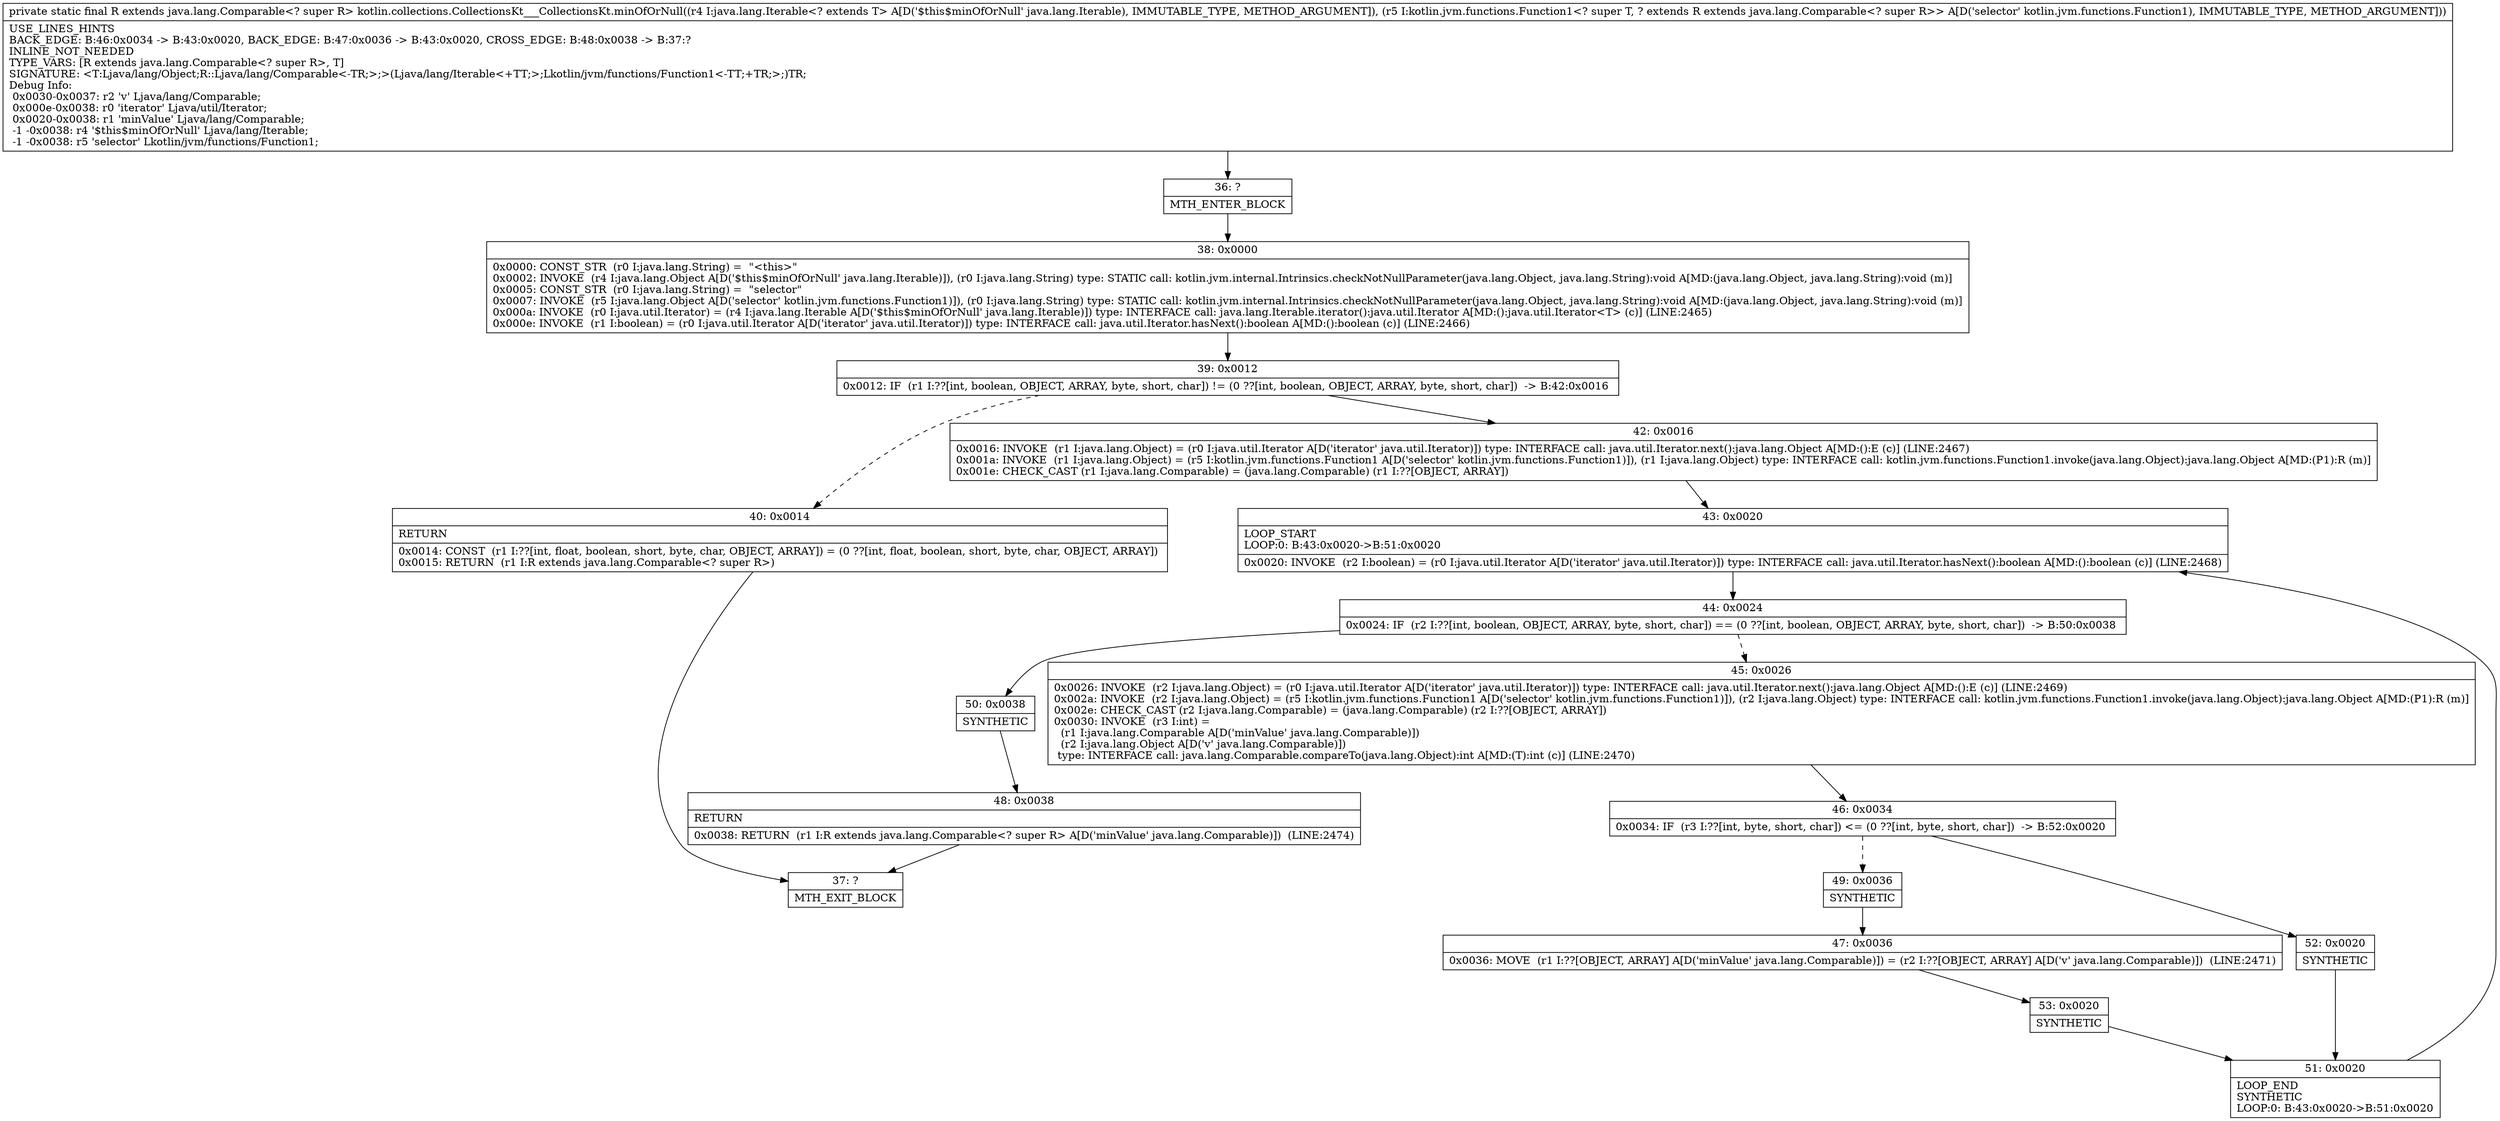 digraph "CFG forkotlin.collections.CollectionsKt___CollectionsKt.minOfOrNull(Ljava\/lang\/Iterable;Lkotlin\/jvm\/functions\/Function1;)Ljava\/lang\/Comparable;" {
Node_36 [shape=record,label="{36\:\ ?|MTH_ENTER_BLOCK\l}"];
Node_38 [shape=record,label="{38\:\ 0x0000|0x0000: CONST_STR  (r0 I:java.lang.String) =  \"\<this\>\" \l0x0002: INVOKE  (r4 I:java.lang.Object A[D('$this$minOfOrNull' java.lang.Iterable)]), (r0 I:java.lang.String) type: STATIC call: kotlin.jvm.internal.Intrinsics.checkNotNullParameter(java.lang.Object, java.lang.String):void A[MD:(java.lang.Object, java.lang.String):void (m)]\l0x0005: CONST_STR  (r0 I:java.lang.String) =  \"selector\" \l0x0007: INVOKE  (r5 I:java.lang.Object A[D('selector' kotlin.jvm.functions.Function1)]), (r0 I:java.lang.String) type: STATIC call: kotlin.jvm.internal.Intrinsics.checkNotNullParameter(java.lang.Object, java.lang.String):void A[MD:(java.lang.Object, java.lang.String):void (m)]\l0x000a: INVOKE  (r0 I:java.util.Iterator) = (r4 I:java.lang.Iterable A[D('$this$minOfOrNull' java.lang.Iterable)]) type: INTERFACE call: java.lang.Iterable.iterator():java.util.Iterator A[MD:():java.util.Iterator\<T\> (c)] (LINE:2465)\l0x000e: INVOKE  (r1 I:boolean) = (r0 I:java.util.Iterator A[D('iterator' java.util.Iterator)]) type: INTERFACE call: java.util.Iterator.hasNext():boolean A[MD:():boolean (c)] (LINE:2466)\l}"];
Node_39 [shape=record,label="{39\:\ 0x0012|0x0012: IF  (r1 I:??[int, boolean, OBJECT, ARRAY, byte, short, char]) != (0 ??[int, boolean, OBJECT, ARRAY, byte, short, char])  \-\> B:42:0x0016 \l}"];
Node_40 [shape=record,label="{40\:\ 0x0014|RETURN\l|0x0014: CONST  (r1 I:??[int, float, boolean, short, byte, char, OBJECT, ARRAY]) = (0 ??[int, float, boolean, short, byte, char, OBJECT, ARRAY]) \l0x0015: RETURN  (r1 I:R extends java.lang.Comparable\<? super R\>) \l}"];
Node_37 [shape=record,label="{37\:\ ?|MTH_EXIT_BLOCK\l}"];
Node_42 [shape=record,label="{42\:\ 0x0016|0x0016: INVOKE  (r1 I:java.lang.Object) = (r0 I:java.util.Iterator A[D('iterator' java.util.Iterator)]) type: INTERFACE call: java.util.Iterator.next():java.lang.Object A[MD:():E (c)] (LINE:2467)\l0x001a: INVOKE  (r1 I:java.lang.Object) = (r5 I:kotlin.jvm.functions.Function1 A[D('selector' kotlin.jvm.functions.Function1)]), (r1 I:java.lang.Object) type: INTERFACE call: kotlin.jvm.functions.Function1.invoke(java.lang.Object):java.lang.Object A[MD:(P1):R (m)]\l0x001e: CHECK_CAST (r1 I:java.lang.Comparable) = (java.lang.Comparable) (r1 I:??[OBJECT, ARRAY]) \l}"];
Node_43 [shape=record,label="{43\:\ 0x0020|LOOP_START\lLOOP:0: B:43:0x0020\-\>B:51:0x0020\l|0x0020: INVOKE  (r2 I:boolean) = (r0 I:java.util.Iterator A[D('iterator' java.util.Iterator)]) type: INTERFACE call: java.util.Iterator.hasNext():boolean A[MD:():boolean (c)] (LINE:2468)\l}"];
Node_44 [shape=record,label="{44\:\ 0x0024|0x0024: IF  (r2 I:??[int, boolean, OBJECT, ARRAY, byte, short, char]) == (0 ??[int, boolean, OBJECT, ARRAY, byte, short, char])  \-\> B:50:0x0038 \l}"];
Node_45 [shape=record,label="{45\:\ 0x0026|0x0026: INVOKE  (r2 I:java.lang.Object) = (r0 I:java.util.Iterator A[D('iterator' java.util.Iterator)]) type: INTERFACE call: java.util.Iterator.next():java.lang.Object A[MD:():E (c)] (LINE:2469)\l0x002a: INVOKE  (r2 I:java.lang.Object) = (r5 I:kotlin.jvm.functions.Function1 A[D('selector' kotlin.jvm.functions.Function1)]), (r2 I:java.lang.Object) type: INTERFACE call: kotlin.jvm.functions.Function1.invoke(java.lang.Object):java.lang.Object A[MD:(P1):R (m)]\l0x002e: CHECK_CAST (r2 I:java.lang.Comparable) = (java.lang.Comparable) (r2 I:??[OBJECT, ARRAY]) \l0x0030: INVOKE  (r3 I:int) = \l  (r1 I:java.lang.Comparable A[D('minValue' java.lang.Comparable)])\l  (r2 I:java.lang.Object A[D('v' java.lang.Comparable)])\l type: INTERFACE call: java.lang.Comparable.compareTo(java.lang.Object):int A[MD:(T):int (c)] (LINE:2470)\l}"];
Node_46 [shape=record,label="{46\:\ 0x0034|0x0034: IF  (r3 I:??[int, byte, short, char]) \<= (0 ??[int, byte, short, char])  \-\> B:52:0x0020 \l}"];
Node_49 [shape=record,label="{49\:\ 0x0036|SYNTHETIC\l}"];
Node_47 [shape=record,label="{47\:\ 0x0036|0x0036: MOVE  (r1 I:??[OBJECT, ARRAY] A[D('minValue' java.lang.Comparable)]) = (r2 I:??[OBJECT, ARRAY] A[D('v' java.lang.Comparable)])  (LINE:2471)\l}"];
Node_53 [shape=record,label="{53\:\ 0x0020|SYNTHETIC\l}"];
Node_51 [shape=record,label="{51\:\ 0x0020|LOOP_END\lSYNTHETIC\lLOOP:0: B:43:0x0020\-\>B:51:0x0020\l}"];
Node_52 [shape=record,label="{52\:\ 0x0020|SYNTHETIC\l}"];
Node_50 [shape=record,label="{50\:\ 0x0038|SYNTHETIC\l}"];
Node_48 [shape=record,label="{48\:\ 0x0038|RETURN\l|0x0038: RETURN  (r1 I:R extends java.lang.Comparable\<? super R\> A[D('minValue' java.lang.Comparable)])  (LINE:2474)\l}"];
MethodNode[shape=record,label="{private static final R extends java.lang.Comparable\<? super R\> kotlin.collections.CollectionsKt___CollectionsKt.minOfOrNull((r4 I:java.lang.Iterable\<? extends T\> A[D('$this$minOfOrNull' java.lang.Iterable), IMMUTABLE_TYPE, METHOD_ARGUMENT]), (r5 I:kotlin.jvm.functions.Function1\<? super T, ? extends R extends java.lang.Comparable\<? super R\>\> A[D('selector' kotlin.jvm.functions.Function1), IMMUTABLE_TYPE, METHOD_ARGUMENT]))  | USE_LINES_HINTS\lBACK_EDGE: B:46:0x0034 \-\> B:43:0x0020, BACK_EDGE: B:47:0x0036 \-\> B:43:0x0020, CROSS_EDGE: B:48:0x0038 \-\> B:37:?\lINLINE_NOT_NEEDED\lTYPE_VARS: [R extends java.lang.Comparable\<? super R\>, T]\lSIGNATURE: \<T:Ljava\/lang\/Object;R::Ljava\/lang\/Comparable\<\-TR;\>;\>(Ljava\/lang\/Iterable\<+TT;\>;Lkotlin\/jvm\/functions\/Function1\<\-TT;+TR;\>;)TR;\lDebug Info:\l  0x0030\-0x0037: r2 'v' Ljava\/lang\/Comparable;\l  0x000e\-0x0038: r0 'iterator' Ljava\/util\/Iterator;\l  0x0020\-0x0038: r1 'minValue' Ljava\/lang\/Comparable;\l  \-1 \-0x0038: r4 '$this$minOfOrNull' Ljava\/lang\/Iterable;\l  \-1 \-0x0038: r5 'selector' Lkotlin\/jvm\/functions\/Function1;\l}"];
MethodNode -> Node_36;Node_36 -> Node_38;
Node_38 -> Node_39;
Node_39 -> Node_40[style=dashed];
Node_39 -> Node_42;
Node_40 -> Node_37;
Node_42 -> Node_43;
Node_43 -> Node_44;
Node_44 -> Node_45[style=dashed];
Node_44 -> Node_50;
Node_45 -> Node_46;
Node_46 -> Node_49[style=dashed];
Node_46 -> Node_52;
Node_49 -> Node_47;
Node_47 -> Node_53;
Node_53 -> Node_51;
Node_51 -> Node_43;
Node_52 -> Node_51;
Node_50 -> Node_48;
Node_48 -> Node_37;
}

